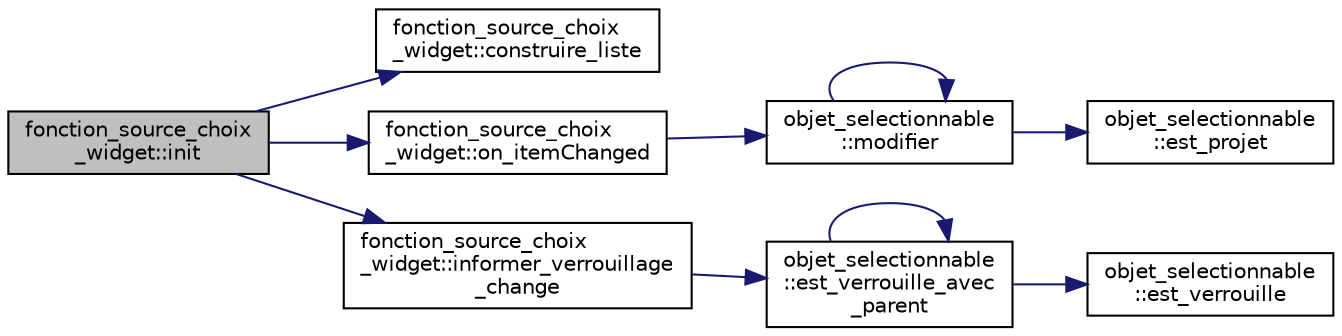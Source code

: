 digraph "fonction_source_choix_widget::init"
{
  edge [fontname="Helvetica",fontsize="10",labelfontname="Helvetica",labelfontsize="10"];
  node [fontname="Helvetica",fontsize="10",shape=record];
  rankdir="LR";
  Node13 [label="fonction_source_choix\l_widget::init",height=0.2,width=0.4,color="black", fillcolor="grey75", style="filled", fontcolor="black"];
  Node13 -> Node14 [color="midnightblue",fontsize="10",style="solid",fontname="Helvetica"];
  Node14 [label="fonction_source_choix\l_widget::construire_liste",height=0.2,width=0.4,color="black", fillcolor="white", style="filled",URL="$classfonction__source__choix__widget.html#a72715d95f079618b3116a610152ab04c"];
  Node13 -> Node15 [color="midnightblue",fontsize="10",style="solid",fontname="Helvetica"];
  Node15 [label="fonction_source_choix\l_widget::on_itemChanged",height=0.2,width=0.4,color="black", fillcolor="white", style="filled",URL="$classfonction__source__choix__widget.html#a6182946e845e413da195fb3058f1552b"];
  Node15 -> Node16 [color="midnightblue",fontsize="10",style="solid",fontname="Helvetica"];
  Node16 [label="objet_selectionnable\l::modifier",height=0.2,width=0.4,color="black", fillcolor="white", style="filled",URL="$classobjet__selectionnable.html#a9f76b8e89231a79c3fc840af874bd868"];
  Node16 -> Node17 [color="midnightblue",fontsize="10",style="solid",fontname="Helvetica"];
  Node17 [label="objet_selectionnable\l::est_projet",height=0.2,width=0.4,color="black", fillcolor="white", style="filled",URL="$classobjet__selectionnable.html#a49ea1a29523e46f099896477a2b43eaa"];
  Node16 -> Node16 [color="midnightblue",fontsize="10",style="solid",fontname="Helvetica"];
  Node13 -> Node18 [color="midnightblue",fontsize="10",style="solid",fontname="Helvetica"];
  Node18 [label="fonction_source_choix\l_widget::informer_verrouillage\l_change",height=0.2,width=0.4,color="black", fillcolor="white", style="filled",URL="$classfonction__source__choix__widget.html#a45b3ac508d4a05206c8f987b0125dc1a"];
  Node18 -> Node19 [color="midnightblue",fontsize="10",style="solid",fontname="Helvetica"];
  Node19 [label="objet_selectionnable\l::est_verrouille_avec\l_parent",height=0.2,width=0.4,color="black", fillcolor="white", style="filled",URL="$classobjet__selectionnable.html#a001c4584a6430689f478544ec560fb7e"];
  Node19 -> Node20 [color="midnightblue",fontsize="10",style="solid",fontname="Helvetica"];
  Node20 [label="objet_selectionnable\l::est_verrouille",height=0.2,width=0.4,color="black", fillcolor="white", style="filled",URL="$classobjet__selectionnable.html#ae9c29950b9e5b582338ac659ecc3e3d6"];
  Node19 -> Node19 [color="midnightblue",fontsize="10",style="solid",fontname="Helvetica"];
}
